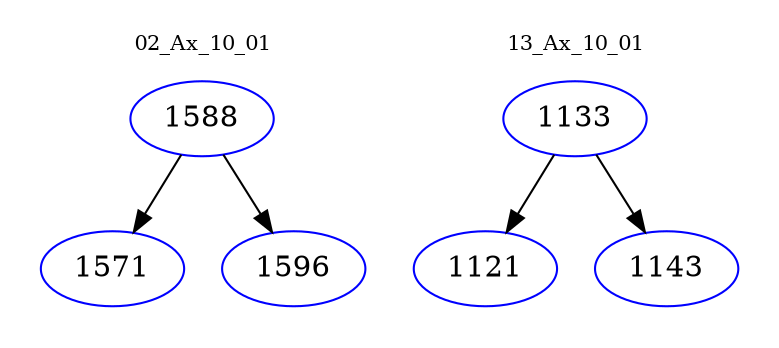 digraph{
subgraph cluster_0 {
color = white
label = "02_Ax_10_01";
fontsize=10;
T0_1588 [label="1588", color="blue"]
T0_1588 -> T0_1571 [color="black"]
T0_1571 [label="1571", color="blue"]
T0_1588 -> T0_1596 [color="black"]
T0_1596 [label="1596", color="blue"]
}
subgraph cluster_1 {
color = white
label = "13_Ax_10_01";
fontsize=10;
T1_1133 [label="1133", color="blue"]
T1_1133 -> T1_1121 [color="black"]
T1_1121 [label="1121", color="blue"]
T1_1133 -> T1_1143 [color="black"]
T1_1143 [label="1143", color="blue"]
}
}

